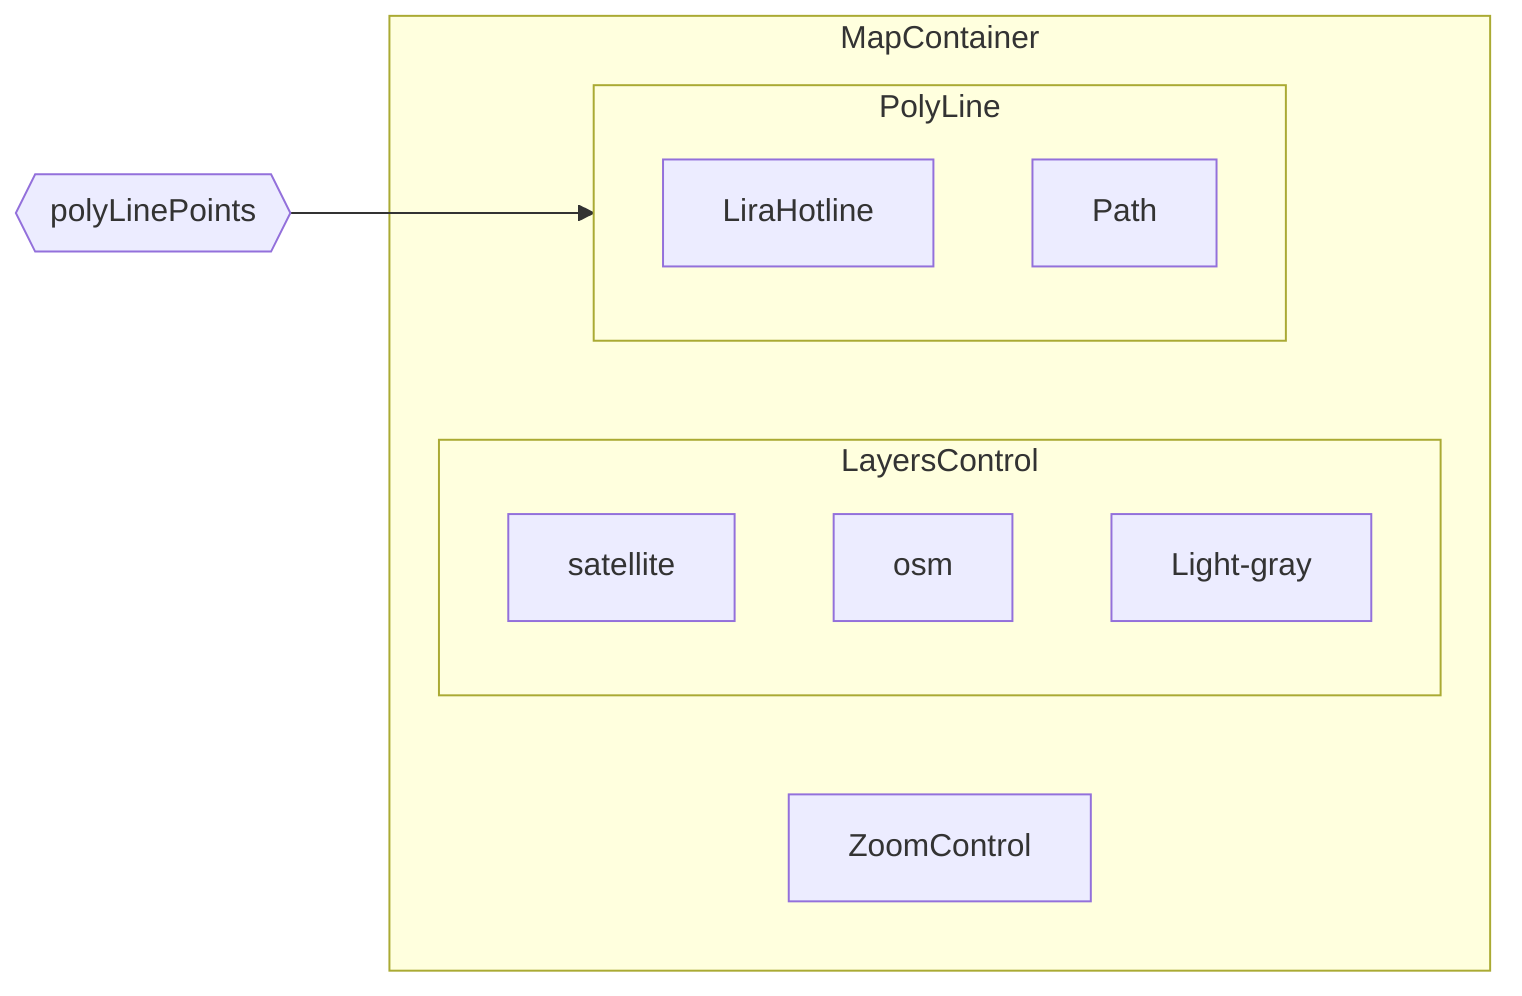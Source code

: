 flowchart LR
    polyLinePoints{{polyLinePoints}}
    polyLinePoints --> PolyLine
    subgraph MapContainer
        ZoomControl
        subgraph LayersControl
            satellite
            osm
            Light-gray
        end
        subgraph PolyLine
            LiraHotline
            Path
        end
    end